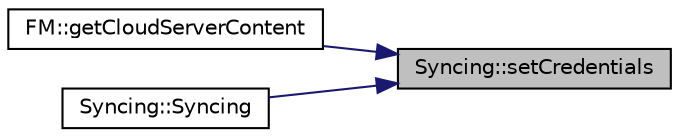 digraph "Syncing::setCredentials"
{
 // INTERACTIVE_SVG=YES
 // LATEX_PDF_SIZE
  edge [fontname="Helvetica",fontsize="10",labelfontname="Helvetica",labelfontsize="10"];
  node [fontname="Helvetica",fontsize="10",shape=record];
  rankdir="RL";
  Node185 [label="Syncing::setCredentials",height=0.2,width=0.4,color="black", fillcolor="grey75", style="filled", fontcolor="black",tooltip=" "];
  Node185 -> Node186 [dir="back",color="midnightblue",fontsize="10",style="solid",fontname="Helvetica"];
  Node186 [label="FM::getCloudServerContent",height=0.2,width=0.4,color="black", fillcolor="white", style="filled",URL="$class_f_m.html#a251a786a765e4e16e538490f14b60da7",tooltip=" "];
  Node185 -> Node187 [dir="back",color="midnightblue",fontsize="10",style="solid",fontname="Helvetica"];
  Node187 [label="Syncing::Syncing",height=0.2,width=0.4,color="black", fillcolor="white", style="filled",URL="$class_syncing.html#a3b1beb6fe88ad8319d6b2bf5836f96c8",tooltip=" "];
}
